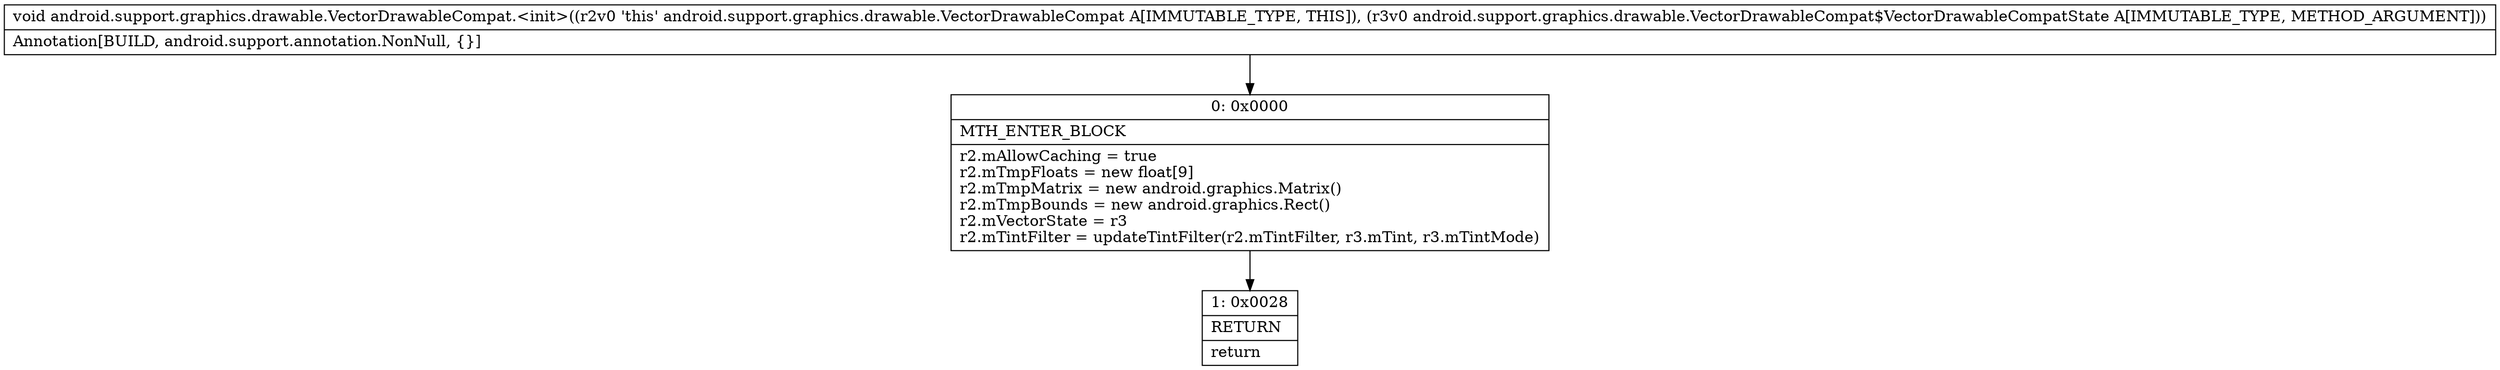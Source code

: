 digraph "CFG forandroid.support.graphics.drawable.VectorDrawableCompat.\<init\>(Landroid\/support\/graphics\/drawable\/VectorDrawableCompat$VectorDrawableCompatState;)V" {
Node_0 [shape=record,label="{0\:\ 0x0000|MTH_ENTER_BLOCK\l|r2.mAllowCaching = true\lr2.mTmpFloats = new float[9]\lr2.mTmpMatrix = new android.graphics.Matrix()\lr2.mTmpBounds = new android.graphics.Rect()\lr2.mVectorState = r3\lr2.mTintFilter = updateTintFilter(r2.mTintFilter, r3.mTint, r3.mTintMode)\l}"];
Node_1 [shape=record,label="{1\:\ 0x0028|RETURN\l|return\l}"];
MethodNode[shape=record,label="{void android.support.graphics.drawable.VectorDrawableCompat.\<init\>((r2v0 'this' android.support.graphics.drawable.VectorDrawableCompat A[IMMUTABLE_TYPE, THIS]), (r3v0 android.support.graphics.drawable.VectorDrawableCompat$VectorDrawableCompatState A[IMMUTABLE_TYPE, METHOD_ARGUMENT]))  | Annotation[BUILD, android.support.annotation.NonNull, \{\}]\l}"];
MethodNode -> Node_0;
Node_0 -> Node_1;
}

